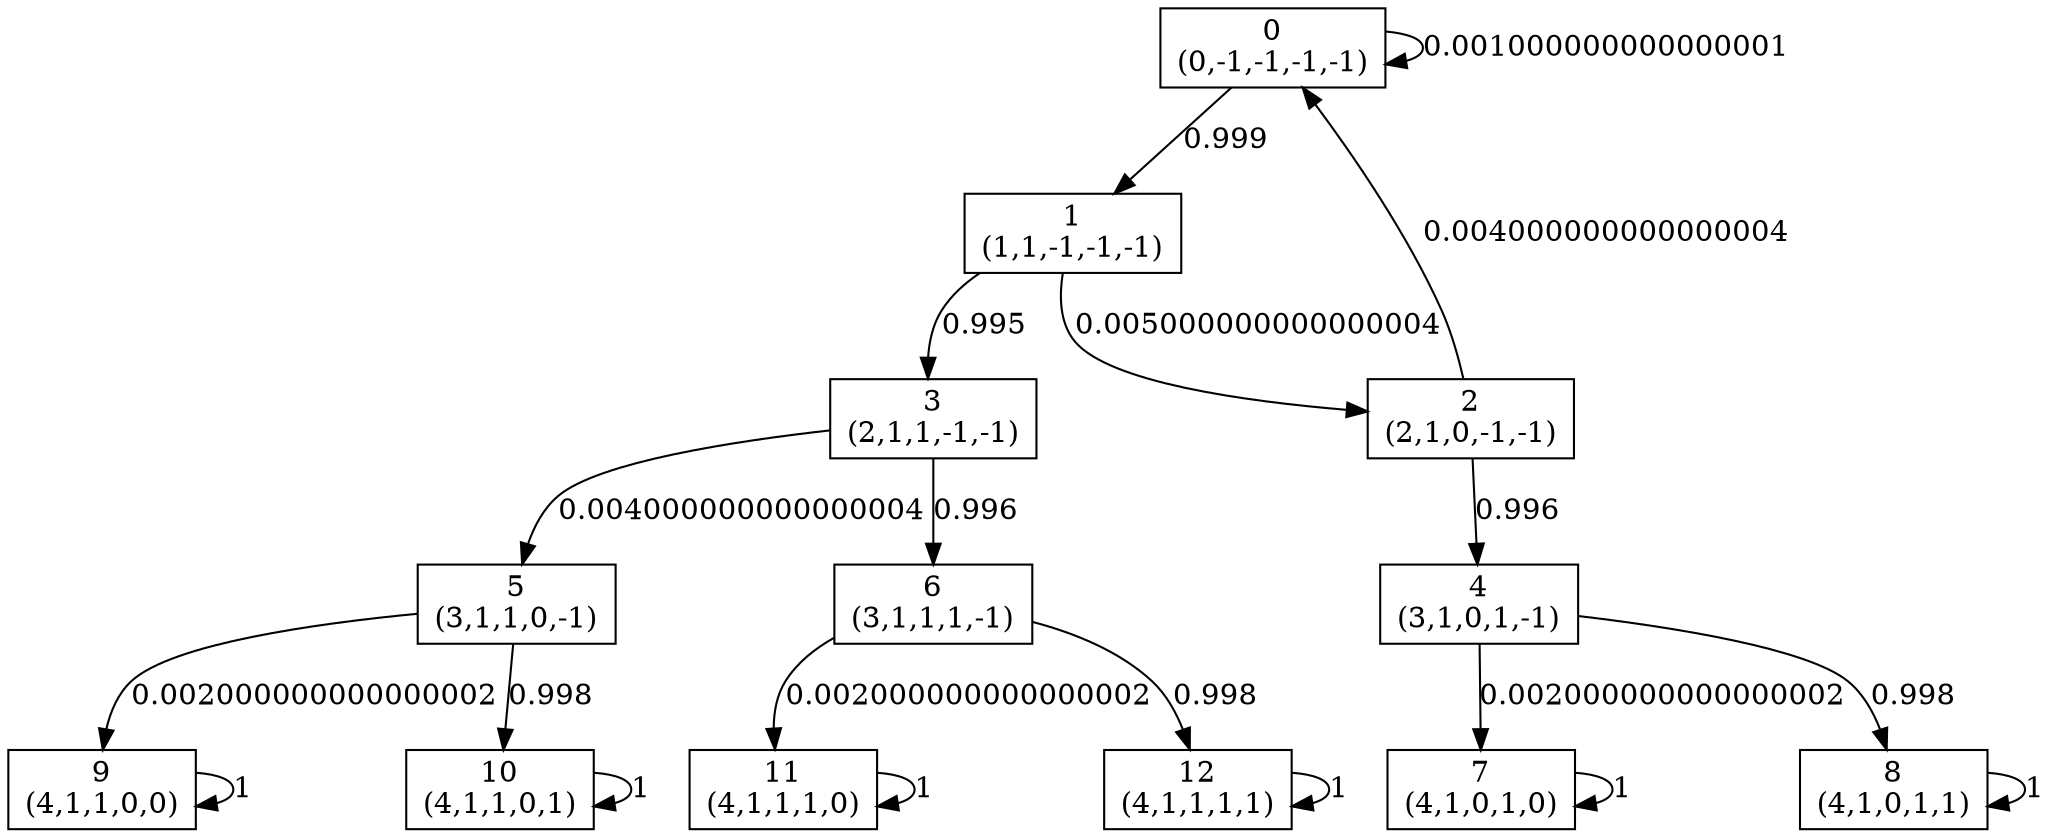 digraph P {
node [shape=box];
0 -> 0 [ label="0.001000000000000001" ];
0 -> 1 [ label="0.999" ];
1 -> 2 [ label="0.005000000000000004" ];
1 -> 3 [ label="0.995" ];
2 -> 0 [ label="0.004000000000000004" ];
2 -> 4 [ label="0.996" ];
3 -> 5 [ label="0.004000000000000004" ];
3 -> 6 [ label="0.996" ];
4 -> 7 [ label="0.002000000000000002" ];
4 -> 8 [ label="0.998" ];
5 -> 9 [ label="0.002000000000000002" ];
5 -> 10 [ label="0.998" ];
6 -> 11 [ label="0.002000000000000002" ];
6 -> 12 [ label="0.998" ];
7 -> 7 [ label="1" ];
8 -> 8 [ label="1" ];
9 -> 9 [ label="1" ];
10 -> 10 [ label="1" ];
11 -> 11 [ label="1" ];
12 -> 12 [ label="1" ];
0 [label="0\n(0,-1,-1,-1,-1)"];
1 [label="1\n(1,1,-1,-1,-1)"];
2 [label="2\n(2,1,0,-1,-1)"];
3 [label="3\n(2,1,1,-1,-1)"];
4 [label="4\n(3,1,0,1,-1)"];
5 [label="5\n(3,1,1,0,-1)"];
6 [label="6\n(3,1,1,1,-1)"];
7 [label="7\n(4,1,0,1,0)"];
8 [label="8\n(4,1,0,1,1)"];
9 [label="9\n(4,1,1,0,0)"];
10 [label="10\n(4,1,1,0,1)"];
11 [label="11\n(4,1,1,1,0)"];
12 [label="12\n(4,1,1,1,1)"];
}
